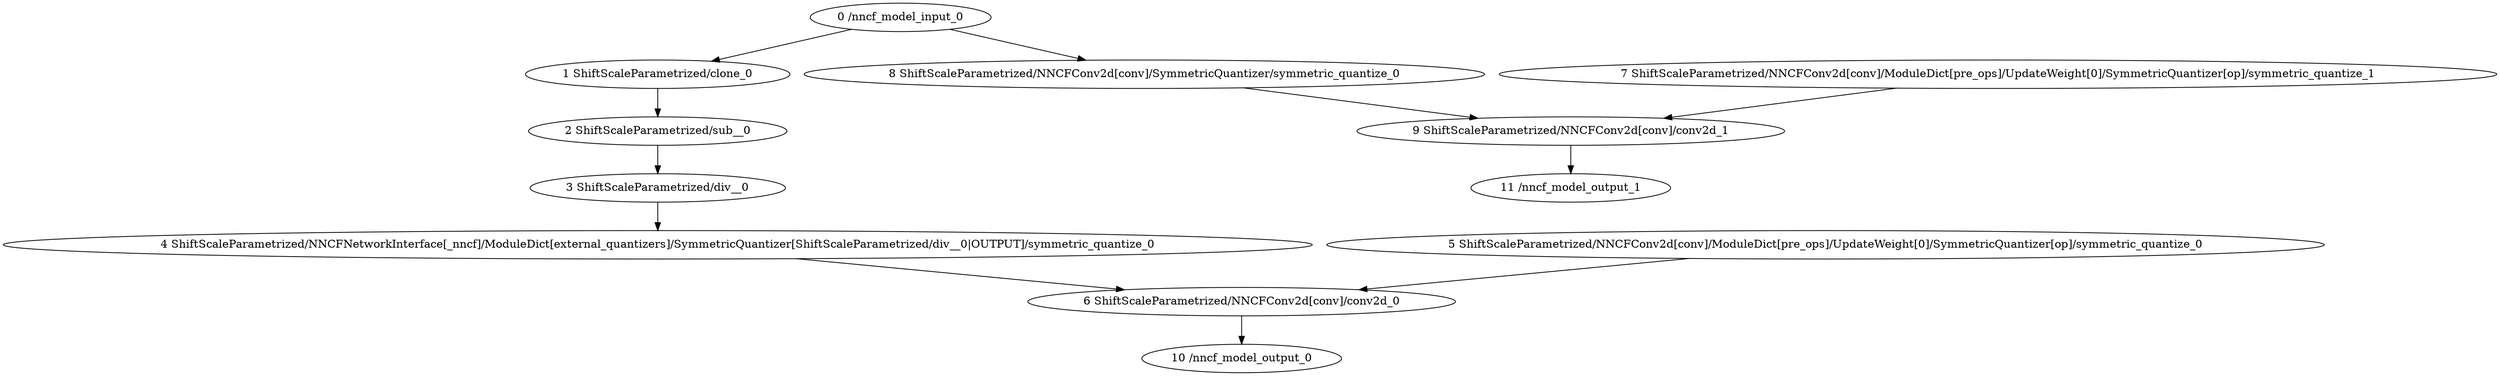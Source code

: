strict digraph  {
"0 /nncf_model_input_0" [id=0, type=nncf_model_input];
"1 ShiftScaleParametrized/clone_0" [id=1, type=clone];
"2 ShiftScaleParametrized/sub__0" [id=2, type=sub_];
"3 ShiftScaleParametrized/div__0" [id=3, type=div_];
"4 ShiftScaleParametrized/NNCFNetworkInterface[_nncf]/ModuleDict[external_quantizers]/SymmetricQuantizer[ShiftScaleParametrized/div__0|OUTPUT]/symmetric_quantize_0" [id=4, type=symmetric_quantize];
"5 ShiftScaleParametrized/NNCFConv2d[conv]/ModuleDict[pre_ops]/UpdateWeight[0]/SymmetricQuantizer[op]/symmetric_quantize_0" [id=5, type=symmetric_quantize];
"6 ShiftScaleParametrized/NNCFConv2d[conv]/conv2d_0" [id=6, type=conv2d];
"7 ShiftScaleParametrized/NNCFConv2d[conv]/ModuleDict[pre_ops]/UpdateWeight[0]/SymmetricQuantizer[op]/symmetric_quantize_1" [id=7, type=symmetric_quantize];
"8 ShiftScaleParametrized/NNCFConv2d[conv]/SymmetricQuantizer/symmetric_quantize_0" [id=8, type=symmetric_quantize];
"9 ShiftScaleParametrized/NNCFConv2d[conv]/conv2d_1" [id=9, type=conv2d];
"10 /nncf_model_output_0" [id=10, type=nncf_model_output];
"11 /nncf_model_output_1" [id=11, type=nncf_model_output];
"0 /nncf_model_input_0" -> "1 ShiftScaleParametrized/clone_0";
"0 /nncf_model_input_0" -> "8 ShiftScaleParametrized/NNCFConv2d[conv]/SymmetricQuantizer/symmetric_quantize_0";
"1 ShiftScaleParametrized/clone_0" -> "2 ShiftScaleParametrized/sub__0";
"2 ShiftScaleParametrized/sub__0" -> "3 ShiftScaleParametrized/div__0";
"3 ShiftScaleParametrized/div__0" -> "4 ShiftScaleParametrized/NNCFNetworkInterface[_nncf]/ModuleDict[external_quantizers]/SymmetricQuantizer[ShiftScaleParametrized/div__0|OUTPUT]/symmetric_quantize_0";
"4 ShiftScaleParametrized/NNCFNetworkInterface[_nncf]/ModuleDict[external_quantizers]/SymmetricQuantizer[ShiftScaleParametrized/div__0|OUTPUT]/symmetric_quantize_0" -> "6 ShiftScaleParametrized/NNCFConv2d[conv]/conv2d_0";
"5 ShiftScaleParametrized/NNCFConv2d[conv]/ModuleDict[pre_ops]/UpdateWeight[0]/SymmetricQuantizer[op]/symmetric_quantize_0" -> "6 ShiftScaleParametrized/NNCFConv2d[conv]/conv2d_0";
"6 ShiftScaleParametrized/NNCFConv2d[conv]/conv2d_0" -> "10 /nncf_model_output_0";
"7 ShiftScaleParametrized/NNCFConv2d[conv]/ModuleDict[pre_ops]/UpdateWeight[0]/SymmetricQuantizer[op]/symmetric_quantize_1" -> "9 ShiftScaleParametrized/NNCFConv2d[conv]/conv2d_1";
"8 ShiftScaleParametrized/NNCFConv2d[conv]/SymmetricQuantizer/symmetric_quantize_0" -> "9 ShiftScaleParametrized/NNCFConv2d[conv]/conv2d_1";
"9 ShiftScaleParametrized/NNCFConv2d[conv]/conv2d_1" -> "11 /nncf_model_output_1";
}
